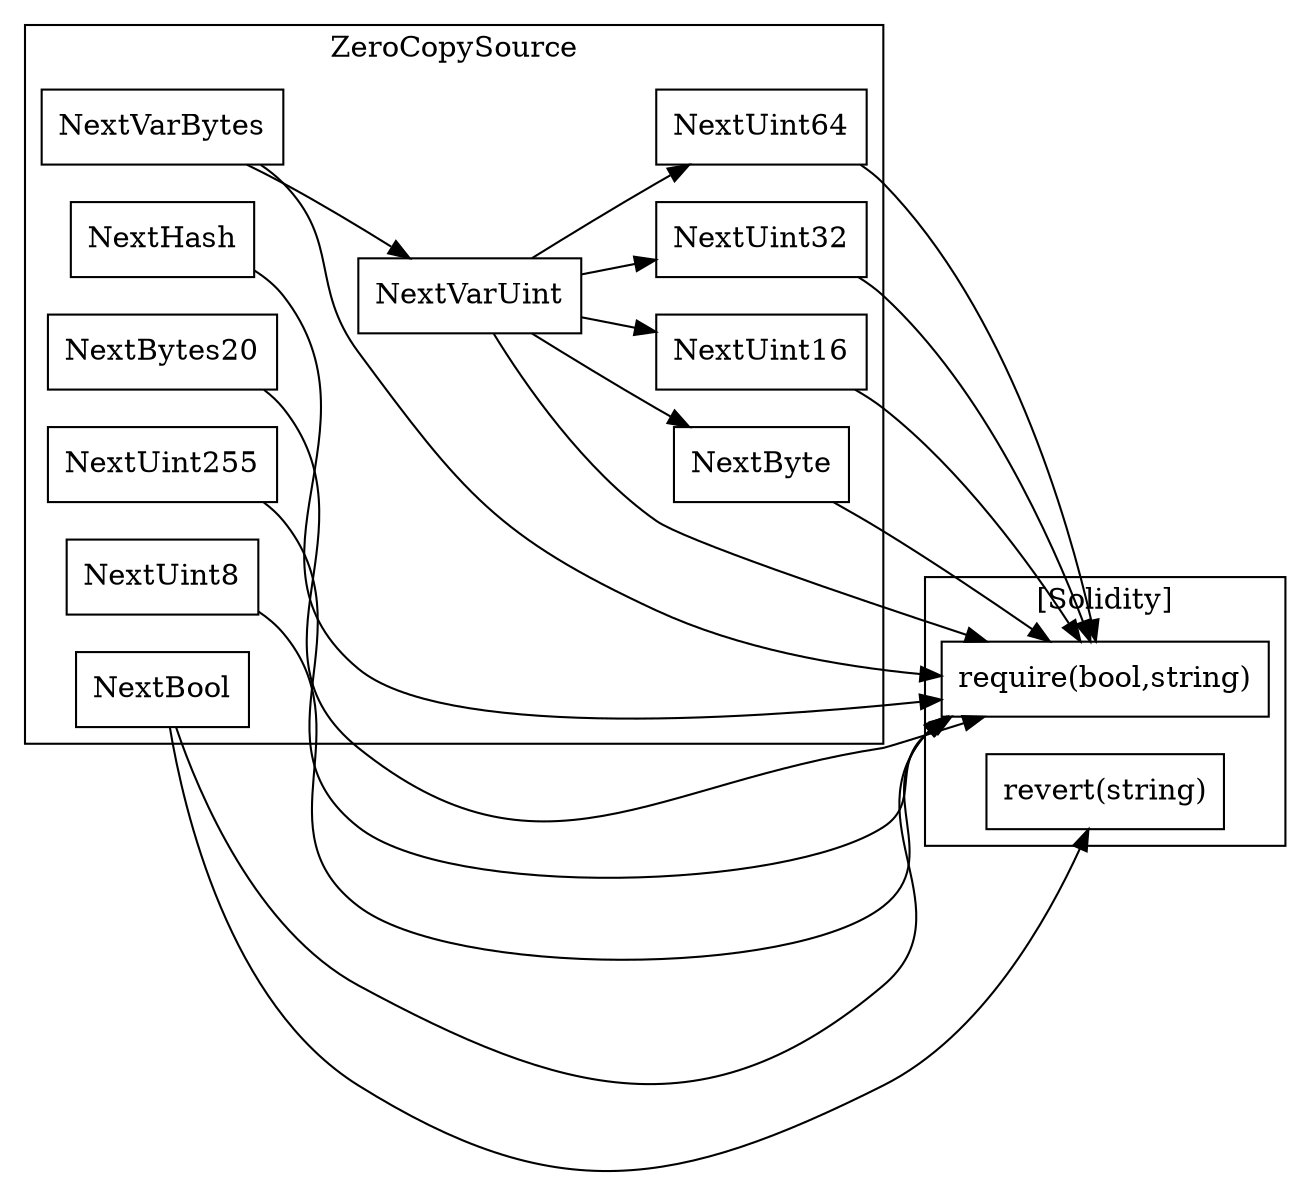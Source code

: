 strict digraph {
rankdir="LR"
node [shape=box]
subgraph cluster_1160_ZeroCopySource {
label = "ZeroCopySource"
"1160_NextUint8" [label="NextUint8"]
"1160_NextByte" [label="NextByte"]
"1160_NextUint16" [label="NextUint16"]
"1160_NextHash" [label="NextHash"]
"1160_NextBytes20" [label="NextBytes20"]
"1160_NextVarBytes" [label="NextVarBytes"]
"1160_NextVarUint" [label="NextVarUint"]
"1160_NextUint255" [label="NextUint255"]
"1160_NextUint32" [label="NextUint32"]
"1160_NextBool" [label="NextBool"]
"1160_NextUint64" [label="NextUint64"]
"1160_NextVarBytes" -> "1160_NextVarUint"
"1160_NextVarUint" -> "1160_NextUint16"
"1160_NextVarUint" -> "1160_NextUint64"
"1160_NextVarUint" -> "1160_NextUint32"
"1160_NextVarUint" -> "1160_NextByte"
}subgraph cluster_solidity {
label = "[Solidity]"
"require(bool,string)" 
"revert(string)" 
"1160_NextBytes20" -> "require(bool,string)"
"1160_NextVarUint" -> "require(bool,string)"
"1160_NextByte" -> "require(bool,string)"
"1160_NextUint16" -> "require(bool,string)"
"1160_NextHash" -> "require(bool,string)"
"1160_NextUint8" -> "require(bool,string)"
"1160_NextVarBytes" -> "require(bool,string)"
"1160_NextUint64" -> "require(bool,string)"
"1160_NextUint255" -> "require(bool,string)"
"1160_NextBool" -> "require(bool,string)"
"1160_NextUint32" -> "require(bool,string)"
"1160_NextBool" -> "revert(string)"
}
}